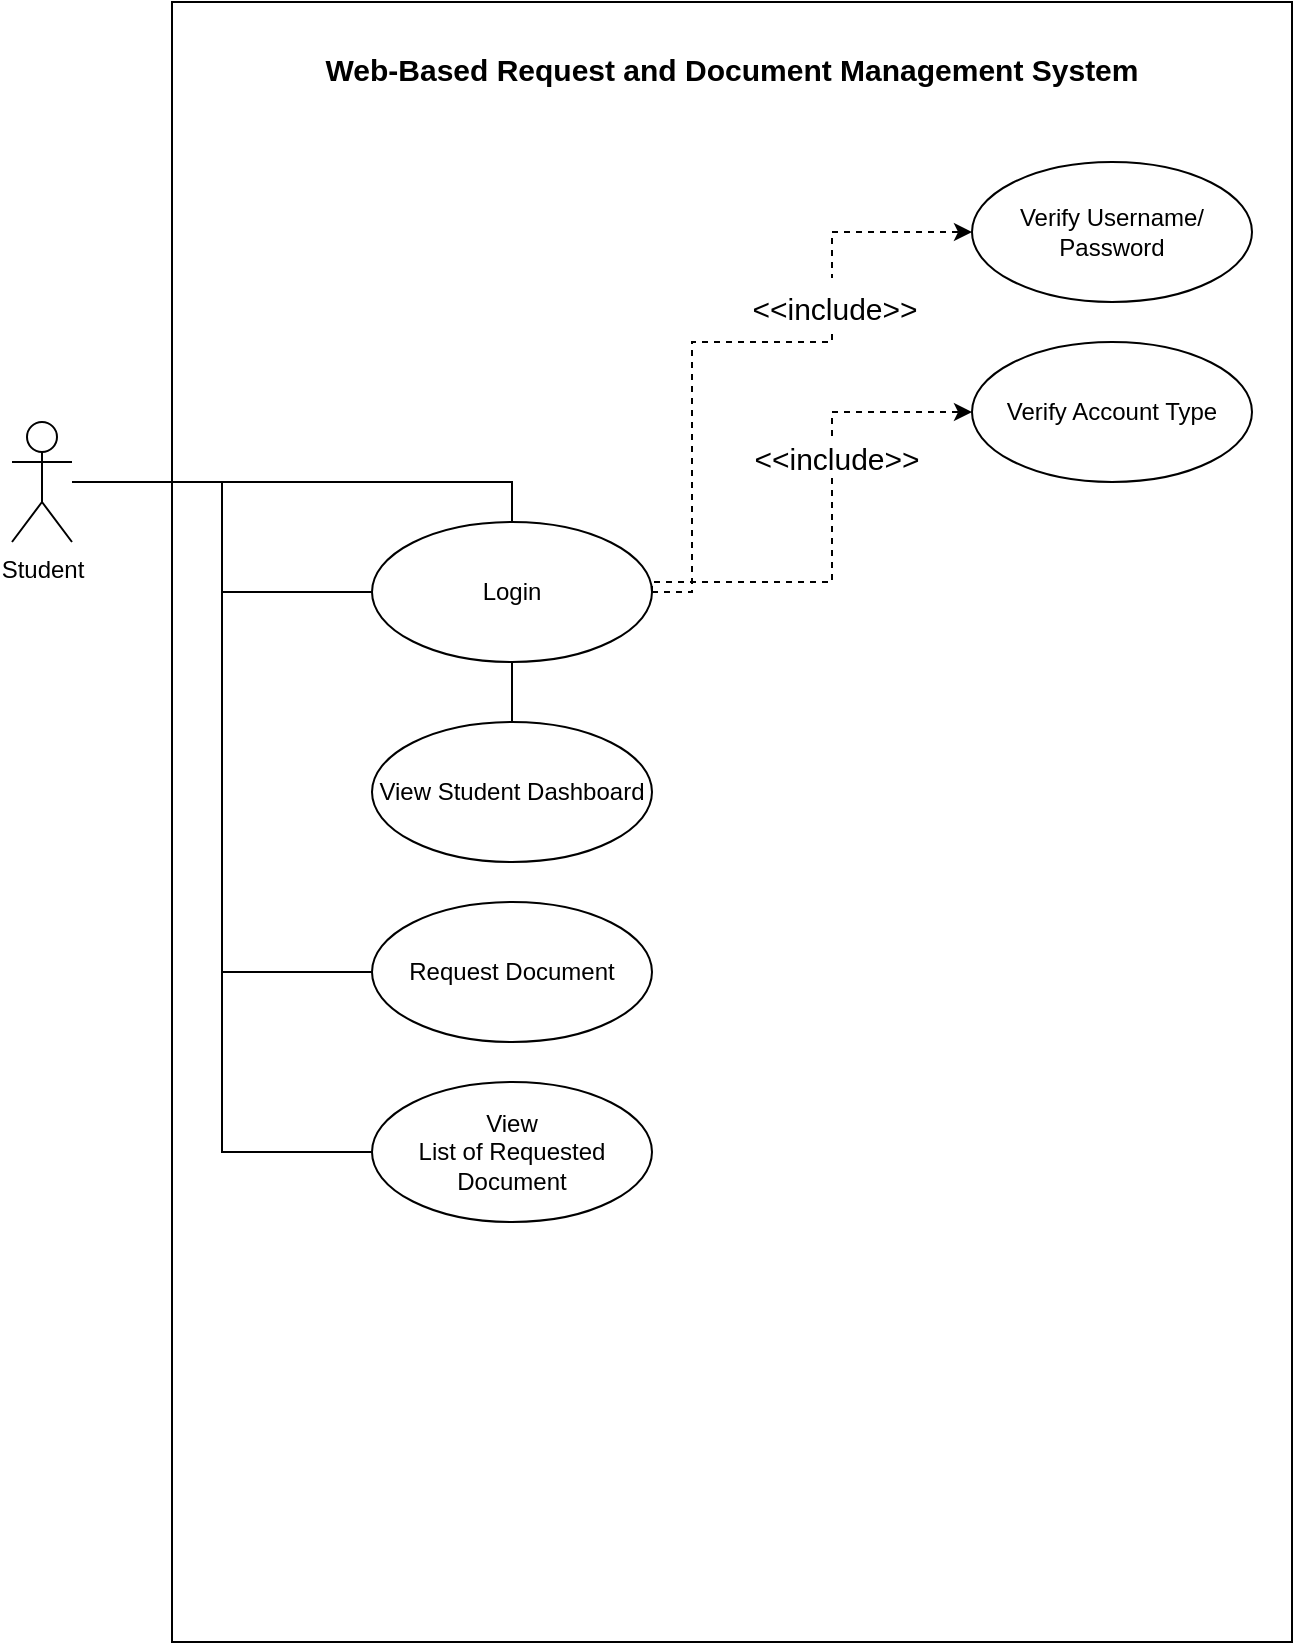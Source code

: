 <mxfile version="18.0.1" type="device"><diagram id="kjwJUdddkq6bFBuW_zbr" name="Page-1"><mxGraphModel dx="1021" dy="1762" grid="1" gridSize="10" guides="1" tooltips="1" connect="1" arrows="1" fold="1" page="1" pageScale="1" pageWidth="850" pageHeight="1100" math="0" shadow="0"><root><mxCell id="0"/><mxCell id="1" parent="0"/><mxCell id="TeTdv8X0_LhpqsRYm3Ue-24" value="" style="rounded=0;whiteSpace=wrap;html=1;labelBackgroundColor=none;fontSize=23;fontColor=default;" parent="1" vertex="1"><mxGeometry x="130" y="-80" width="560" height="820" as="geometry"/></mxCell><mxCell id="TeTdv8X0_LhpqsRYm3Ue-34" value="" style="edgeStyle=orthogonalEdgeStyle;rounded=0;orthogonalLoop=1;jettySize=auto;html=1;fontSize=23;fontColor=default;endArrow=none;endFill=0;" parent="1" source="TeTdv8X0_LhpqsRYm3Ue-1" target="TeTdv8X0_LhpqsRYm3Ue-28" edge="1"><mxGeometry relative="1" as="geometry"/></mxCell><mxCell id="TeTdv8X0_LhpqsRYm3Ue-35" style="edgeStyle=orthogonalEdgeStyle;rounded=0;orthogonalLoop=1;jettySize=auto;html=1;fontSize=23;fontColor=default;endArrow=none;endFill=0;" parent="1" source="TeTdv8X0_LhpqsRYm3Ue-1" target="TeTdv8X0_LhpqsRYm3Ue-29" edge="1"><mxGeometry relative="1" as="geometry"/></mxCell><mxCell id="TeTdv8X0_LhpqsRYm3Ue-36" style="edgeStyle=orthogonalEdgeStyle;rounded=0;orthogonalLoop=1;jettySize=auto;html=1;entryX=0;entryY=0.5;entryDx=0;entryDy=0;fontSize=23;fontColor=default;endArrow=none;endFill=0;" parent="1" source="TeTdv8X0_LhpqsRYm3Ue-1" target="TeTdv8X0_LhpqsRYm3Ue-30" edge="1"><mxGeometry relative="1" as="geometry"/></mxCell><mxCell id="TeTdv8X0_LhpqsRYm3Ue-41" style="edgeStyle=orthogonalEdgeStyle;rounded=0;orthogonalLoop=1;jettySize=auto;html=1;entryX=0;entryY=0.5;entryDx=0;entryDy=0;fontSize=23;fontColor=default;endArrow=none;endFill=0;" parent="1" source="TeTdv8X0_LhpqsRYm3Ue-1" target="TeTdv8X0_LhpqsRYm3Ue-40" edge="1"><mxGeometry relative="1" as="geometry"/></mxCell><mxCell id="TeTdv8X0_LhpqsRYm3Ue-1" value="Student" style="shape=umlActor;verticalLabelPosition=bottom;verticalAlign=top;html=1;labelBackgroundColor=none;fontColor=default;" parent="1" vertex="1"><mxGeometry x="50" y="130" width="30" height="60" as="geometry"/></mxCell><mxCell id="TeTdv8X0_LhpqsRYm3Ue-23" value="Web-Based Request and Document Management System" style="text;align=center;fontStyle=1;verticalAlign=middle;spacingLeft=3;spacingRight=3;strokeColor=none;rotatable=0;points=[[0,0.5],[1,0.5]];portConstraint=eastwest;labelBackgroundColor=none;fontColor=default;fontSize=15;" parent="1" vertex="1"><mxGeometry x="367.5" y="-60" width="85" height="26" as="geometry"/></mxCell><mxCell id="TeTdv8X0_LhpqsRYm3Ue-25" style="edgeStyle=orthogonalEdgeStyle;rounded=0;orthogonalLoop=1;jettySize=auto;html=1;fontColor=default;dashed=1;entryX=0;entryY=0.5;entryDx=0;entryDy=0;" parent="1" source="TeTdv8X0_LhpqsRYm3Ue-28" target="TeTdv8X0_LhpqsRYm3Ue-31" edge="1"><mxGeometry relative="1" as="geometry"><mxPoint x="510" y="160" as="targetPoint"/><Array as="points"><mxPoint x="390" y="215"/><mxPoint x="390" y="90"/><mxPoint x="460" y="90"/><mxPoint x="460" y="35"/></Array></mxGeometry></mxCell><mxCell id="TeTdv8X0_LhpqsRYm3Ue-43" value="&lt;font style=&quot;font-size: 15px;&quot;&gt;&amp;lt;&amp;lt;include&amp;gt;&amp;gt;&lt;/font&gt;" style="edgeLabel;html=1;align=center;verticalAlign=middle;resizable=0;points=[];fontSize=23;fontColor=default;" parent="TeTdv8X0_LhpqsRYm3Ue-25" vertex="1" connectable="0"><mxGeometry x="0.377" y="-1" relative="1" as="geometry"><mxPoint as="offset"/></mxGeometry></mxCell><mxCell id="TeTdv8X0_LhpqsRYm3Ue-46" style="edgeStyle=orthogonalEdgeStyle;rounded=0;orthogonalLoop=1;jettySize=auto;html=1;dashed=1;fontSize=15;fontColor=default;endArrow=classic;endFill=1;exitX=1;exitY=0.5;exitDx=0;exitDy=0;entryX=0;entryY=0.5;entryDx=0;entryDy=0;" parent="1" source="TeTdv8X0_LhpqsRYm3Ue-28" target="TeTdv8X0_LhpqsRYm3Ue-45" edge="1"><mxGeometry relative="1" as="geometry"><mxPoint x="610" y="190" as="targetPoint"/><Array as="points"><mxPoint x="370" y="210"/><mxPoint x="460" y="210"/><mxPoint x="460" y="125"/></Array></mxGeometry></mxCell><mxCell id="TeTdv8X0_LhpqsRYm3Ue-48" value="&amp;lt;&amp;lt;include&amp;gt;&amp;gt;" style="edgeLabel;html=1;align=center;verticalAlign=middle;resizable=0;points=[];fontSize=15;fontColor=default;" parent="TeTdv8X0_LhpqsRYm3Ue-46" vertex="1" connectable="0"><mxGeometry x="0.256" y="-2" relative="1" as="geometry"><mxPoint as="offset"/></mxGeometry></mxCell><mxCell id="TeTdv8X0_LhpqsRYm3Ue-28" value="Login" style="ellipse;whiteSpace=wrap;html=1;labelBackgroundColor=none;fontColor=default;" parent="1" vertex="1"><mxGeometry x="230" y="180" width="140" height="70" as="geometry"/></mxCell><mxCell id="TeTdv8X0_LhpqsRYm3Ue-29" value="View Student Dashboard" style="ellipse;whiteSpace=wrap;html=1;labelBackgroundColor=none;fontColor=default;" parent="1" vertex="1"><mxGeometry x="230" y="280" width="140" height="70" as="geometry"/></mxCell><mxCell id="TeTdv8X0_LhpqsRYm3Ue-30" value="Request Document" style="ellipse;whiteSpace=wrap;html=1;labelBackgroundColor=none;fontColor=default;" parent="1" vertex="1"><mxGeometry x="230" y="370" width="140" height="70" as="geometry"/></mxCell><mxCell id="TeTdv8X0_LhpqsRYm3Ue-31" value="Verify Username/ Password" style="ellipse;whiteSpace=wrap;html=1;labelBackgroundColor=none;fontColor=default;" parent="1" vertex="1"><mxGeometry x="530" width="140" height="70" as="geometry"/></mxCell><mxCell id="TeTdv8X0_LhpqsRYm3Ue-40" value="View&lt;br&gt;List of Requested Document" style="ellipse;whiteSpace=wrap;html=1;labelBackgroundColor=none;fontColor=default;" parent="1" vertex="1"><mxGeometry x="230" y="460" width="140" height="70" as="geometry"/></mxCell><mxCell id="TeTdv8X0_LhpqsRYm3Ue-45" value="Verify Account Type" style="ellipse;whiteSpace=wrap;html=1;labelBackgroundColor=none;fontColor=default;" parent="1" vertex="1"><mxGeometry x="530" y="90" width="140" height="70" as="geometry"/></mxCell></root></mxGraphModel></diagram></mxfile>